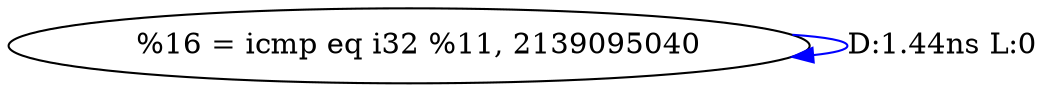 digraph {
Node0x253ad60[label="  %16 = icmp eq i32 %11, 2139095040"];
Node0x253ad60 -> Node0x253ad60[label="D:1.44ns L:0",color=blue];
}
